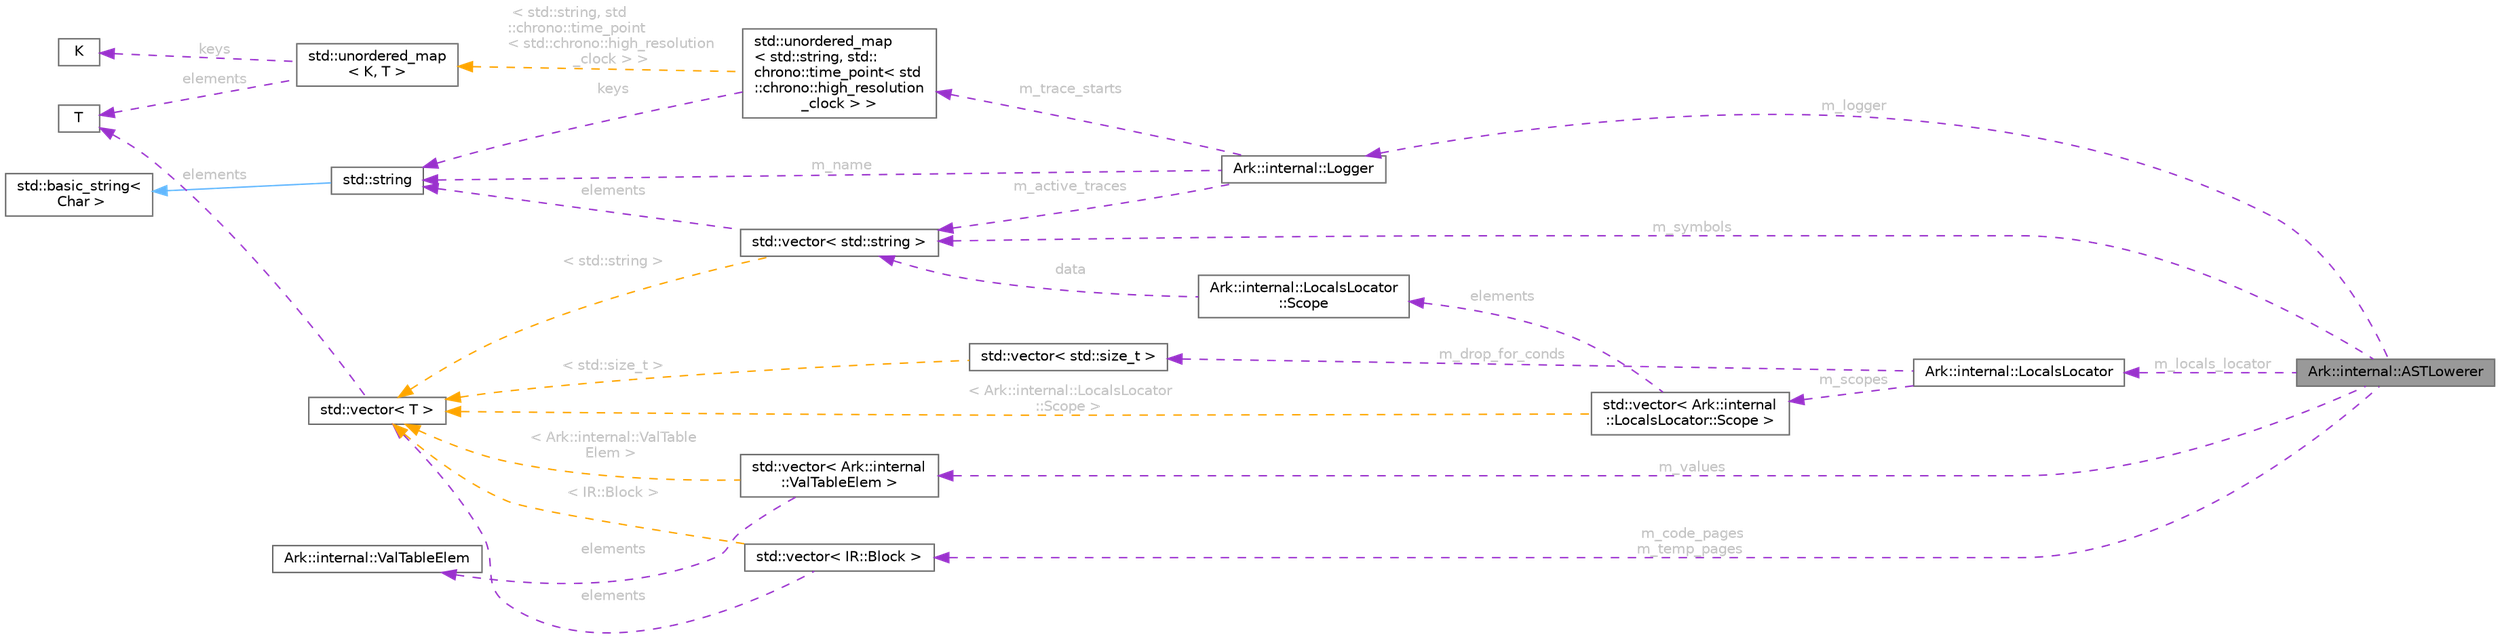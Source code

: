 digraph "Ark::internal::ASTLowerer"
{
 // INTERACTIVE_SVG=YES
 // LATEX_PDF_SIZE
  bgcolor="transparent";
  edge [fontname=Helvetica,fontsize=10,labelfontname=Helvetica,labelfontsize=10];
  node [fontname=Helvetica,fontsize=10,shape=box,height=0.2,width=0.4];
  rankdir="LR";
  Node1 [id="Node000001",label="Ark::internal::ASTLowerer",height=0.2,width=0.4,color="gray40", fillcolor="grey60", style="filled", fontcolor="black",tooltip="The ArkScript AST to IR compiler."];
  Node2 -> Node1 [id="edge1_Node000001_Node000002",dir="back",color="darkorchid3",style="dashed",tooltip=" ",label=" m_locals_locator",fontcolor="grey" ];
  Node2 [id="Node000002",label="Ark::internal::LocalsLocator",height=0.2,width=0.4,color="gray40", fillcolor="white", style="filled",URL="$de/d21/classArk_1_1internal_1_1LocalsLocator.html",tooltip=" "];
  Node3 -> Node2 [id="edge2_Node000002_Node000003",dir="back",color="darkorchid3",style="dashed",tooltip=" ",label=" m_scopes",fontcolor="grey" ];
  Node3 [id="Node000003",label="std::vector\< Ark::internal\l::LocalsLocator::Scope \>",height=0.2,width=0.4,color="gray40", fillcolor="white", style="filled",tooltip=" "];
  Node4 -> Node3 [id="edge3_Node000003_Node000004",dir="back",color="darkorchid3",style="dashed",tooltip=" ",label=" elements",fontcolor="grey" ];
  Node4 [id="Node000004",label="Ark::internal::LocalsLocator\l::Scope",height=0.2,width=0.4,color="gray40", fillcolor="white", style="filled",URL="$da/dde/structArk_1_1internal_1_1LocalsLocator_1_1Scope.html",tooltip=" "];
  Node5 -> Node4 [id="edge4_Node000004_Node000005",dir="back",color="darkorchid3",style="dashed",tooltip=" ",label=" data",fontcolor="grey" ];
  Node5 [id="Node000005",label="std::vector\< std::string \>",height=0.2,width=0.4,color="gray40", fillcolor="white", style="filled",tooltip=" "];
  Node6 -> Node5 [id="edge5_Node000005_Node000006",dir="back",color="darkorchid3",style="dashed",tooltip=" ",label=" elements",fontcolor="grey" ];
  Node6 [id="Node000006",label="std::string",height=0.2,width=0.4,color="gray40", fillcolor="white", style="filled",tooltip=" "];
  Node7 -> Node6 [id="edge6_Node000006_Node000007",dir="back",color="steelblue1",style="solid",tooltip=" "];
  Node7 [id="Node000007",label="std::basic_string\<\l Char \>",height=0.2,width=0.4,color="gray40", fillcolor="white", style="filled",tooltip=" "];
  Node8 -> Node5 [id="edge7_Node000005_Node000008",dir="back",color="orange",style="dashed",tooltip=" ",label=" \< std::string \>",fontcolor="grey" ];
  Node8 [id="Node000008",label="std::vector\< T \>",height=0.2,width=0.4,color="gray40", fillcolor="white", style="filled",tooltip=" "];
  Node9 -> Node8 [id="edge8_Node000008_Node000009",dir="back",color="darkorchid3",style="dashed",tooltip=" ",label=" elements",fontcolor="grey" ];
  Node9 [id="Node000009",label="T",height=0.2,width=0.4,color="gray40", fillcolor="white", style="filled",tooltip=" "];
  Node8 -> Node3 [id="edge9_Node000003_Node000008",dir="back",color="orange",style="dashed",tooltip=" ",label=" \< Ark::internal::LocalsLocator\l::Scope \>",fontcolor="grey" ];
  Node10 -> Node2 [id="edge10_Node000002_Node000010",dir="back",color="darkorchid3",style="dashed",tooltip=" ",label=" m_drop_for_conds",fontcolor="grey" ];
  Node10 [id="Node000010",label="std::vector\< std::size_t \>",height=0.2,width=0.4,color="gray40", fillcolor="white", style="filled",tooltip=" "];
  Node8 -> Node10 [id="edge11_Node000010_Node000008",dir="back",color="orange",style="dashed",tooltip=" ",label=" \< std::size_t \>",fontcolor="grey" ];
  Node5 -> Node1 [id="edge12_Node000001_Node000005",dir="back",color="darkorchid3",style="dashed",tooltip=" ",label=" m_symbols",fontcolor="grey" ];
  Node11 -> Node1 [id="edge13_Node000001_Node000011",dir="back",color="darkorchid3",style="dashed",tooltip=" ",label=" m_values",fontcolor="grey" ];
  Node11 [id="Node000011",label="std::vector\< Ark::internal\l::ValTableElem \>",height=0.2,width=0.4,color="gray40", fillcolor="white", style="filled",tooltip=" "];
  Node12 -> Node11 [id="edge14_Node000011_Node000012",dir="back",color="darkorchid3",style="dashed",tooltip=" ",label=" elements",fontcolor="grey" ];
  Node12 [id="Node000012",label="Ark::internal::ValTableElem",height=0.2,width=0.4,color="gray40", fillcolor="white", style="filled",URL="$d8/dc4/structArk_1_1internal_1_1ValTableElem.html",tooltip="A Compiler Value class helper to handle multiple types."];
  Node8 -> Node11 [id="edge15_Node000011_Node000008",dir="back",color="orange",style="dashed",tooltip=" ",label=" \< Ark::internal::ValTable\lElem \>",fontcolor="grey" ];
  Node13 -> Node1 [id="edge16_Node000001_Node000013",dir="back",color="darkorchid3",style="dashed",tooltip=" ",label=" m_code_pages\nm_temp_pages",fontcolor="grey" ];
  Node13 [id="Node000013",label="std::vector\< IR::Block \>",height=0.2,width=0.4,color="gray40", fillcolor="white", style="filled",tooltip=" "];
  Node8 -> Node13 [id="edge17_Node000013_Node000008",dir="back",color="darkorchid3",style="dashed",tooltip=" ",label=" elements",fontcolor="grey" ];
  Node8 -> Node13 [id="edge18_Node000013_Node000008",dir="back",color="orange",style="dashed",tooltip=" ",label=" \< IR::Block \>",fontcolor="grey" ];
  Node14 -> Node1 [id="edge19_Node000001_Node000014",dir="back",color="darkorchid3",style="dashed",tooltip=" ",label=" m_logger",fontcolor="grey" ];
  Node14 [id="Node000014",label="Ark::internal::Logger",height=0.2,width=0.4,color="gray40", fillcolor="white", style="filled",URL="$d6/d2f/classArk_1_1internal_1_1Logger.html",tooltip=" "];
  Node6 -> Node14 [id="edge20_Node000014_Node000006",dir="back",color="darkorchid3",style="dashed",tooltip=" ",label=" m_name",fontcolor="grey" ];
  Node15 -> Node14 [id="edge21_Node000014_Node000015",dir="back",color="darkorchid3",style="dashed",tooltip=" ",label=" m_trace_starts",fontcolor="grey" ];
  Node15 [id="Node000015",label="std::unordered_map\l\< std::string, std::\lchrono::time_point\< std\l::chrono::high_resolution\l_clock \> \>",height=0.2,width=0.4,color="gray40", fillcolor="white", style="filled",tooltip=" "];
  Node6 -> Node15 [id="edge22_Node000015_Node000006",dir="back",color="darkorchid3",style="dashed",tooltip=" ",label=" keys",fontcolor="grey" ];
  Node16 -> Node15 [id="edge23_Node000015_Node000016",dir="back",color="orange",style="dashed",tooltip=" ",label=" \< std::string, std\l::chrono::time_point\l\< std::chrono::high_resolution\l_clock \> \>",fontcolor="grey" ];
  Node16 [id="Node000016",label="std::unordered_map\l\< K, T \>",height=0.2,width=0.4,color="gray40", fillcolor="white", style="filled",tooltip=" "];
  Node17 -> Node16 [id="edge24_Node000016_Node000017",dir="back",color="darkorchid3",style="dashed",tooltip=" ",label=" keys",fontcolor="grey" ];
  Node17 [id="Node000017",label="K",height=0.2,width=0.4,color="gray40", fillcolor="white", style="filled",tooltip=" "];
  Node9 -> Node16 [id="edge25_Node000016_Node000009",dir="back",color="darkorchid3",style="dashed",tooltip=" ",label=" elements",fontcolor="grey" ];
  Node5 -> Node14 [id="edge26_Node000014_Node000005",dir="back",color="darkorchid3",style="dashed",tooltip=" ",label=" m_active_traces",fontcolor="grey" ];
}
